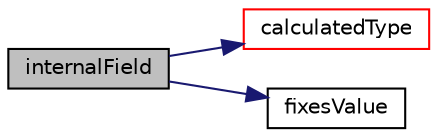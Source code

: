 digraph "internalField"
{
  bgcolor="transparent";
  edge [fontname="Helvetica",fontsize="10",labelfontname="Helvetica",labelfontsize="10"];
  node [fontname="Helvetica",fontsize="10",shape=record];
  rankdir="LR";
  Node1 [label="internalField",height=0.2,width=0.4,color="black", fillcolor="grey75", style="filled", fontcolor="black"];
  Node1 -> Node2 [color="midnightblue",fontsize="10",style="solid",fontname="Helvetica"];
  Node2 [label="calculatedType",height=0.2,width=0.4,color="red",URL="$a00893.html#af4f617212d6c0699d9ee3035b86a799a",tooltip="Return the type of the calculated for of fvsPatchField. "];
  Node1 -> Node3 [color="midnightblue",fontsize="10",style="solid",fontname="Helvetica"];
  Node3 [label="fixesValue",height=0.2,width=0.4,color="black",URL="$a00893.html#a9152d7ac14e99b9ab7d502f81a9373a4",tooltip="Return true if this patch field fixes a value. "];
}

